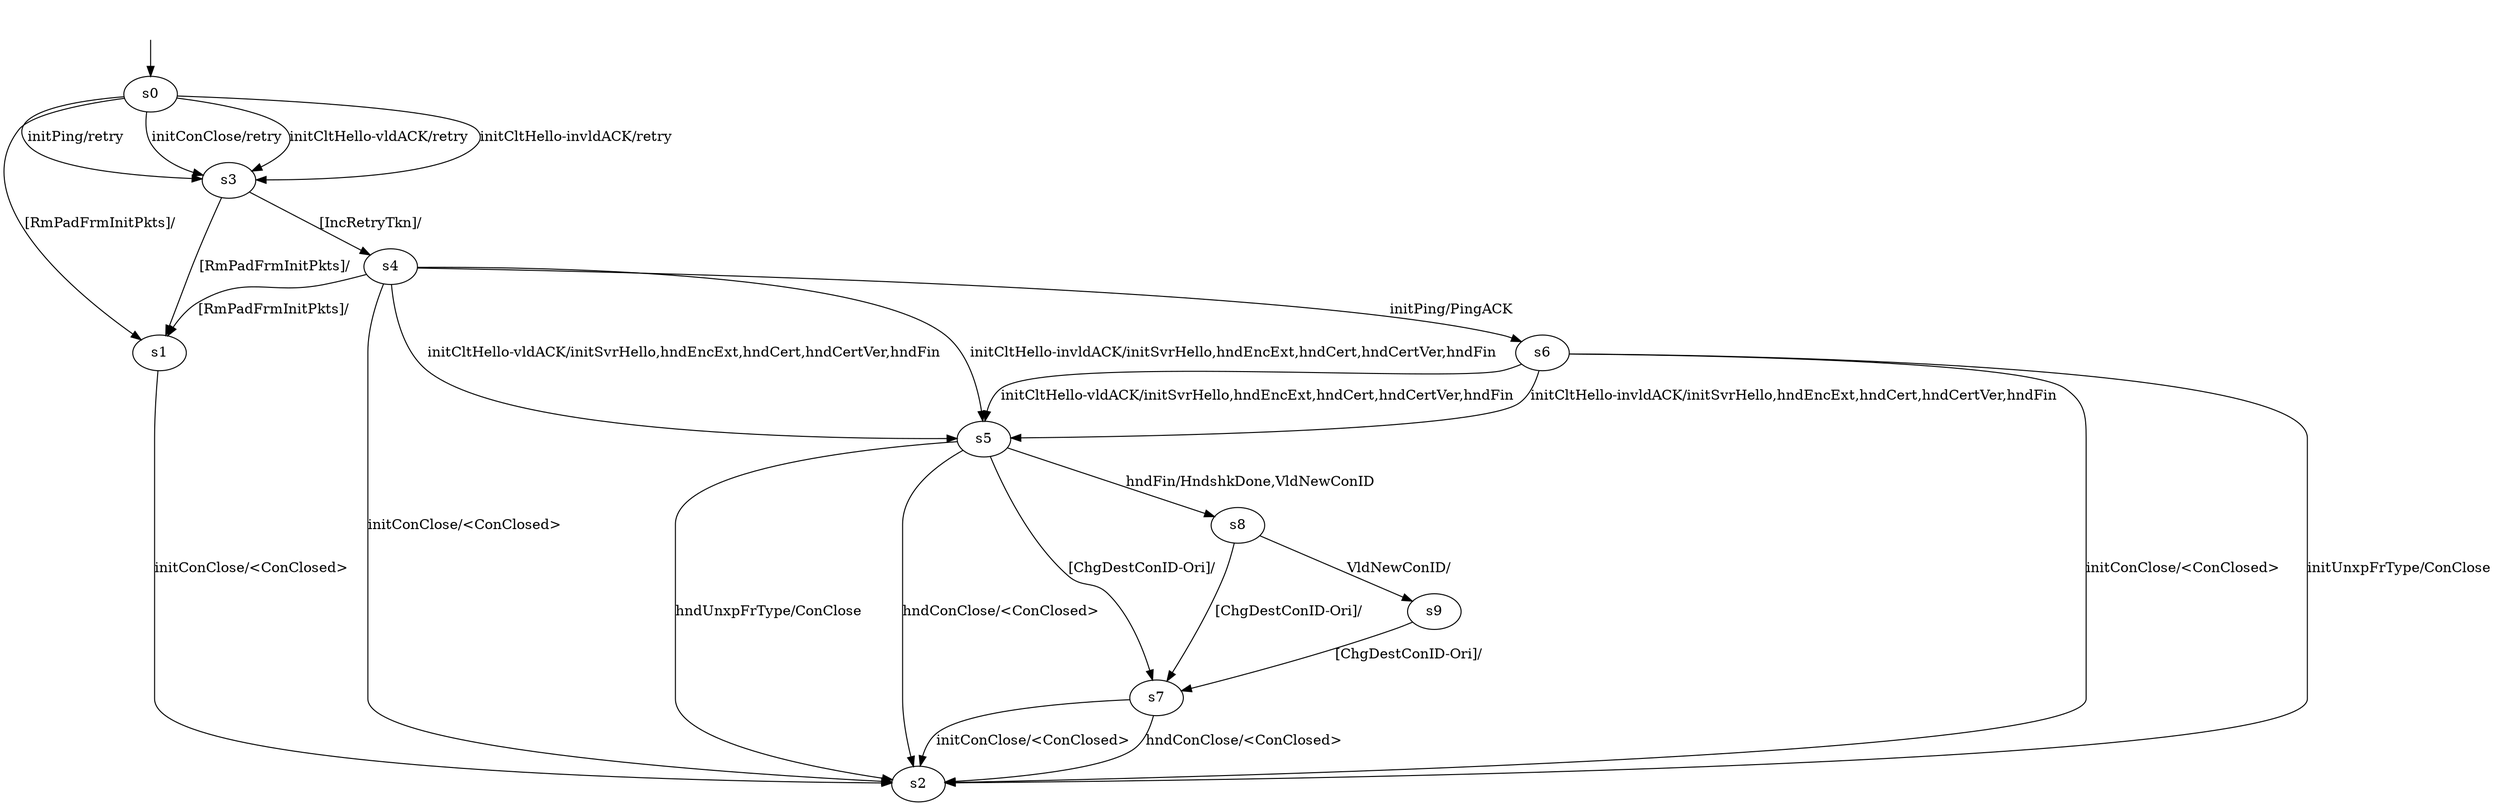digraph "../results/quinnModels/quinn-BWR-CS-0/learnedModel" {
s0 [label=s0];
s1 [label=s1];
s2 [label=s2];
s3 [label=s3];
s4 [label=s4];
s5 [label=s5];
s6 [label=s6];
s7 [label=s7];
s8 [label=s8];
s9 [label=s9];
s0 -> s3  [label="initPing/retry "];
s0 -> s3  [label="initConClose/retry "];
s0 -> s3  [label="initCltHello-vldACK/retry "];
s0 -> s3  [label="initCltHello-invldACK/retry "];
s0 -> s1  [label="[RmPadFrmInitPkts]/ "];
s1 -> s2  [label="initConClose/<ConClosed> "];
s3 -> s4  [label="[IncRetryTkn]/ "];
s3 -> s1  [label="[RmPadFrmInitPkts]/ "];
s4 -> s6  [label="initPing/PingACK "];
s4 -> s2  [label="initConClose/<ConClosed> "];
s4 -> s5  [label="initCltHello-vldACK/initSvrHello,hndEncExt,hndCert,hndCertVer,hndFin "];
s4 -> s5  [label="initCltHello-invldACK/initSvrHello,hndEncExt,hndCert,hndCertVer,hndFin "];
s4 -> s1  [label="[RmPadFrmInitPkts]/ "];
s5 -> s8  [label="hndFin/HndshkDone,VldNewConID "];
s5 -> s2  [label="hndUnxpFrType/ConClose "];
s5 -> s2  [label="hndConClose/<ConClosed> "];
s5 -> s7  [label="[ChgDestConID-Ori]/ "];
s6 -> s2  [label="initConClose/<ConClosed> "];
s6 -> s5  [label="initCltHello-vldACK/initSvrHello,hndEncExt,hndCert,hndCertVer,hndFin "];
s6 -> s5  [label="initCltHello-invldACK/initSvrHello,hndEncExt,hndCert,hndCertVer,hndFin "];
s6 -> s2  [label="initUnxpFrType/ConClose "];
s7 -> s2  [label="initConClose/<ConClosed> "];
s7 -> s2  [label="hndConClose/<ConClosed> "];
s8 -> s9  [label="VldNewConID/ "];
s8 -> s7  [label="[ChgDestConID-Ori]/ "];
s9 -> s7  [label="[ChgDestConID-Ori]/ "];
__start0 [label="", shape=none];
__start0 -> s0  [label=""];
}
